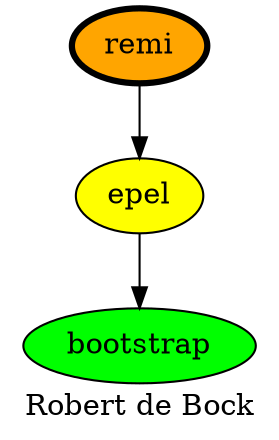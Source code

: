 digraph PhiloDilemma {
  label = "Robert de Bock" ;
  overlap=false
  {
    bootstrap [fillcolor=green style=filled]
    epel [fillcolor=yellow style=filled]
    remi [fillcolor=orange style=filled penwidth=3]
  }
  epel -> bootstrap
  remi -> epel
}
